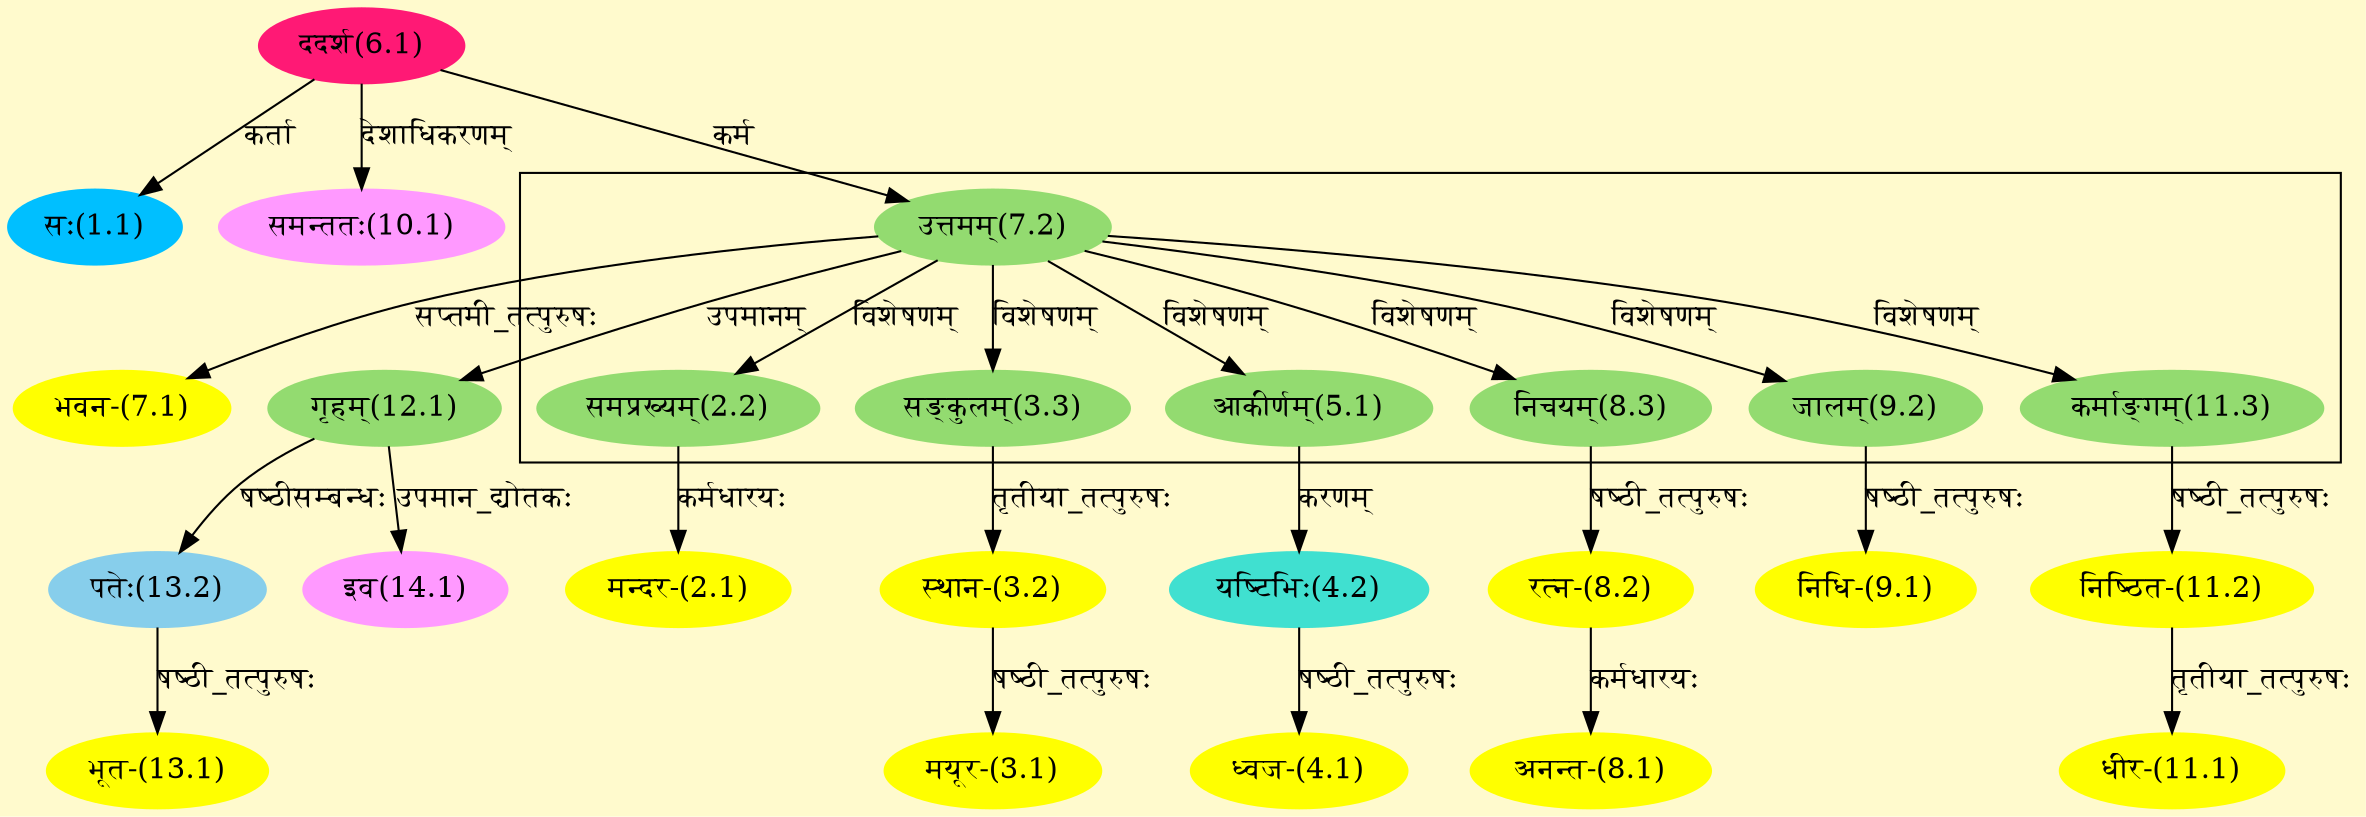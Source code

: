 digraph G{
rankdir=BT;
 compound=true;
 bgcolor="lemonchiffon1";

subgraph cluster_1{
Node2_2 [style=filled, color="#93DB70" label = "समप्रख्यम्(2.2)"]
Node7_2 [style=filled, color="#93DB70" label = "उत्तमम्(7.2)"]
Node3_3 [style=filled, color="#93DB70" label = "सङ्कुलम्(3.3)"]
Node5_1 [style=filled, color="#93DB70" label = "आकीर्णम्(5.1)"]
Node8_3 [style=filled, color="#93DB70" label = "निचयम्(8.3)"]
Node9_2 [style=filled, color="#93DB70" label = "जालम्(9.2)"]
Node11_3 [style=filled, color="#93DB70" label = "कर्माङ्गम्(11.3)"]

}
Node1_1 [style=filled, color="#00BFFF" label = "सः(1.1)"]
Node6_1 [style=filled, color="#FF1975" label = "ददर्श(6.1)"]
Node2_1 [style=filled, color="#FFFF00" label = "मन्दर-(2.1)"]
Node2_2 [style=filled, color="#93DB70" label = "समप्रख्यम्(2.2)"]
Node3_1 [style=filled, color="#FFFF00" label = "मयूर-(3.1)"]
Node3_2 [style=filled, color="#FFFF00" label = "स्थान-(3.2)"]
Node3_3 [style=filled, color="#93DB70" label = "सङ्कुलम्(3.3)"]
Node4_1 [style=filled, color="#FFFF00" label = "ध्वज-(4.1)"]
Node4_2 [style=filled, color="#40E0D0" label = "यष्टिभिः(4.2)"]
Node5_1 [style=filled, color="#93DB70" label = "आकीर्णम्(5.1)"]
Node [style=filled, color="" label = "()"]
Node7_1 [style=filled, color="#FFFF00" label = "भवन-(7.1)"]
Node7_2 [style=filled, color="#93DB70" label = "उत्तमम्(7.2)"]
Node8_1 [style=filled, color="#FFFF00" label = "अनन्त-(8.1)"]
Node8_2 [style=filled, color="#FFFF00" label = "रत्न-(8.2)"]
Node8_3 [style=filled, color="#93DB70" label = "निचयम्(8.3)"]
Node9_1 [style=filled, color="#FFFF00" label = "निधि-(9.1)"]
Node9_2 [style=filled, color="#93DB70" label = "जालम्(9.2)"]
Node10_1 [style=filled, color="#FF99FF" label = "समन्ततः(10.1)"]
Node11_1 [style=filled, color="#FFFF00" label = "धीर-(11.1)"]
Node11_2 [style=filled, color="#FFFF00" label = "निष्ठित-(11.2)"]
Node11_3 [style=filled, color="#93DB70" label = "कर्माङ्गम्(11.3)"]
Node12_1 [style=filled, color="#93DB70" label = "गृहम्(12.1)"]
Node13_1 [style=filled, color="#FFFF00" label = "भूत-(13.1)"]
Node13_2 [style=filled, color="#87CEEB" label = "पतेः(13.2)"]
Node14_1 [style=filled, color="#FF99FF" label = "इव(14.1)"]
/* Start of Relations section */

Node1_1 -> Node6_1 [  label="कर्ता"  dir="back" ]
Node2_1 -> Node2_2 [  label="कर्मधारयः"  dir="back" ]
Node2_2 -> Node7_2 [  label="विशेषणम्"  dir="back" ]
Node3_1 -> Node3_2 [  label="षष्ठी_तत्पुरुषः"  dir="back" ]
Node3_2 -> Node3_3 [  label="तृतीया_तत्पुरुषः"  dir="back" ]
Node3_3 -> Node7_2 [  label="विशेषणम्"  dir="back" ]
Node4_1 -> Node4_2 [  label="षष्ठी_तत्पुरुषः"  dir="back" ]
Node4_2 -> Node5_1 [  label="करणम्"  dir="back" ]
Node5_1 -> Node7_2 [  label="विशेषणम्"  dir="back" ]
Node7_1 -> Node7_2 [  label="सप्तमी_तत्पुरुषः"  dir="back" ]
Node7_2 -> Node6_1 [  label="कर्म"  dir="back" ]
Node8_1 -> Node8_2 [  label="कर्मधारयः"  dir="back" ]
Node8_2 -> Node8_3 [  label="षष्ठी_तत्पुरुषः"  dir="back" ]
Node8_3 -> Node7_2 [  label="विशेषणम्"  dir="back" ]
Node9_1 -> Node9_2 [  label="षष्ठी_तत्पुरुषः"  dir="back" ]
Node9_2 -> Node7_2 [  label="विशेषणम्"  dir="back" ]
Node10_1 -> Node6_1 [  label="देशाधिकरणम्"  dir="back" ]
Node11_1 -> Node11_2 [  label="तृतीया_तत्पुरुषः"  dir="back" ]
Node11_2 -> Node11_3 [  label="षष्ठी_तत्पुरुषः"  dir="back" ]
Node11_3 -> Node7_2 [  label="विशेषणम्"  dir="back" ]
Node12_1 -> Node7_2 [  label="उपमानम्"  dir="back" ]
Node13_1 -> Node13_2 [  label="षष्ठी_तत्पुरुषः"  dir="back" ]
Node13_2 -> Node12_1 [  label="षष्ठीसम्बन्धः"  dir="back" ]
Node14_1 -> Node12_1 [  label="उपमान_द्योतकः"  dir="back" ]
}
